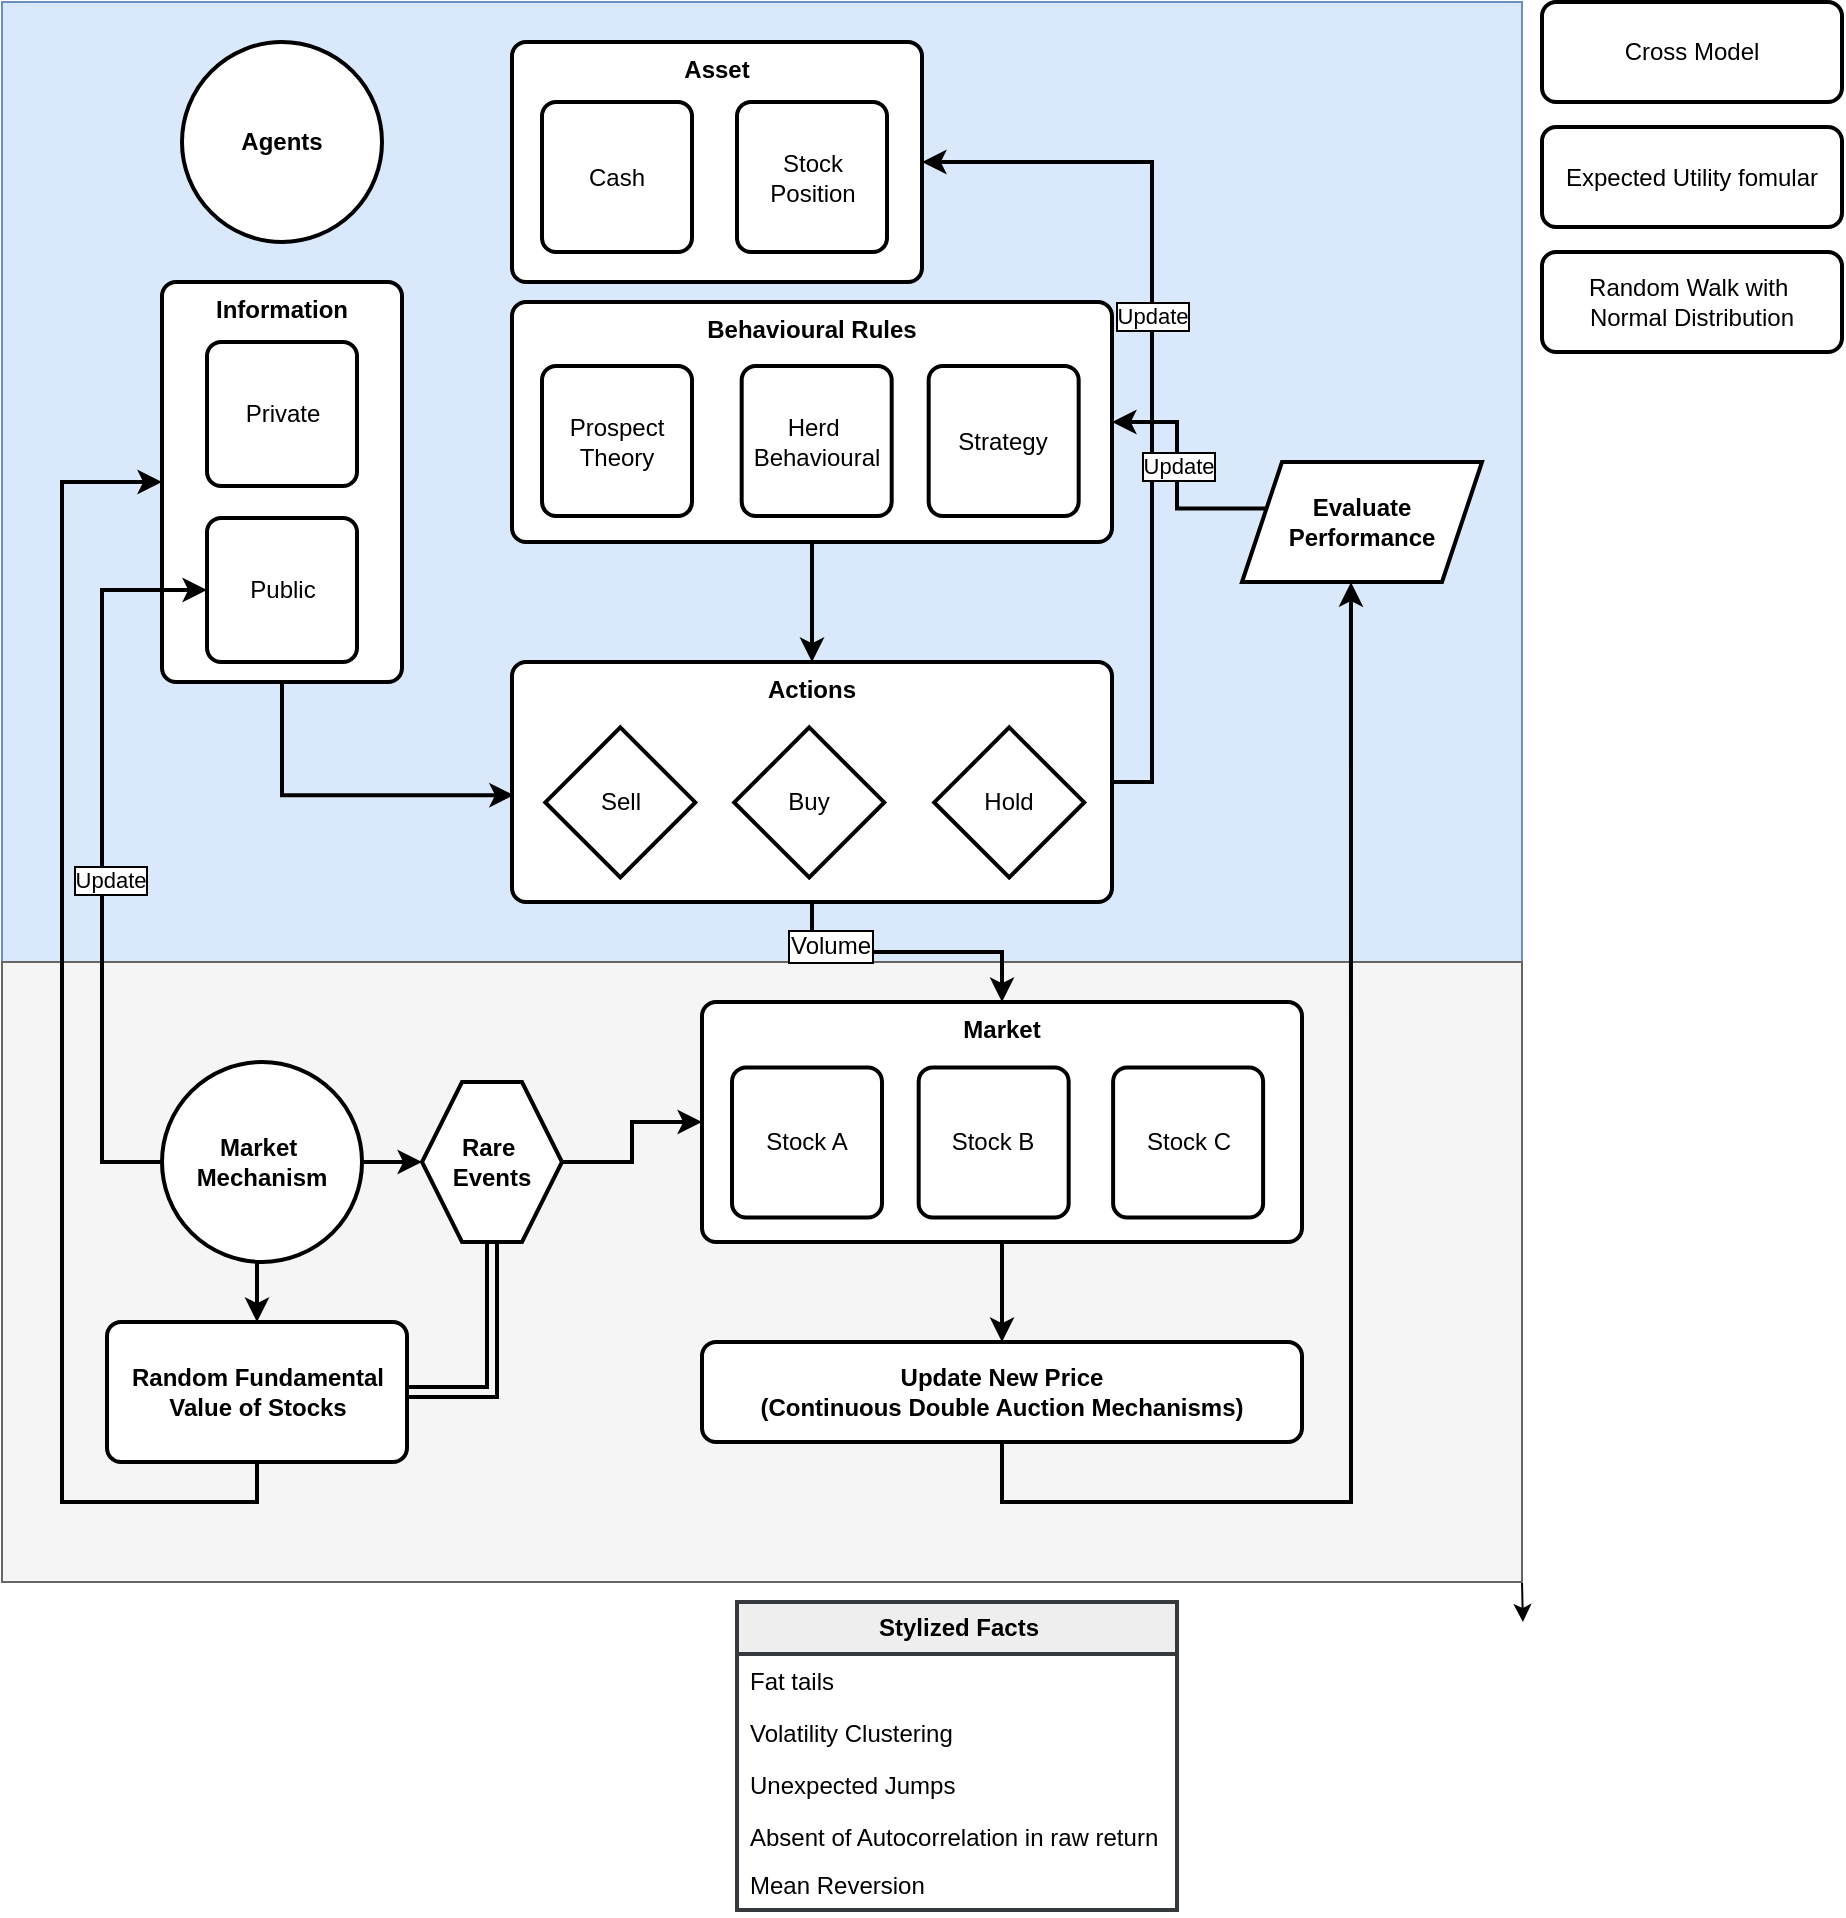 <mxfile version="27.0.3">
  <diagram name="Page-1" id="KlvJ_ZtWi_6_skd0xNUw">
    <mxGraphModel dx="1072" dy="725" grid="1" gridSize="10" guides="1" tooltips="1" connect="1" arrows="1" fold="1" page="1" pageScale="1" pageWidth="3300" pageHeight="4681" math="0" shadow="0">
      <root>
        <mxCell id="0" />
        <mxCell id="1" parent="0" />
        <mxCell id="tXSgrvyaVrMiq4xXwk9L-121" value="" style="rounded=0;whiteSpace=wrap;html=1;fillColor=#dae8fc;strokeColor=#6c8ebf;" parent="1" vertex="1">
          <mxGeometry x="200" y="100" width="760" height="480" as="geometry" />
        </mxCell>
        <mxCell id="tXSgrvyaVrMiq4xXwk9L-144" style="edgeStyle=orthogonalEdgeStyle;rounded=0;orthogonalLoop=1;jettySize=auto;html=1;exitX=1;exitY=0.5;exitDx=0;exitDy=0;entryX=1;entryY=0.5;entryDx=0;entryDy=0;strokeWidth=2;" parent="1" source="tXSgrvyaVrMiq4xXwk9L-54" target="tXSgrvyaVrMiq4xXwk9L-141" edge="1">
          <mxGeometry relative="1" as="geometry" />
        </mxCell>
        <mxCell id="tXSgrvyaVrMiq4xXwk9L-145" value="Update" style="edgeLabel;html=1;align=center;verticalAlign=middle;resizable=0;points=[];textShadow=0;labelBorderColor=default;" parent="tXSgrvyaVrMiq4xXwk9L-144" vertex="1" connectable="0">
          <mxGeometry x="0.14" relative="1" as="geometry">
            <mxPoint as="offset" />
          </mxGeometry>
        </mxCell>
        <mxCell id="qBxu4HNExK4iT8aUCuLx-20" style="edgeStyle=orthogonalEdgeStyle;rounded=0;orthogonalLoop=1;jettySize=auto;html=1;exitX=1;exitY=1;exitDx=0;exitDy=0;" edge="1" parent="1" source="tXSgrvyaVrMiq4xXwk9L-123">
          <mxGeometry relative="1" as="geometry">
            <mxPoint x="960.455" y="910" as="targetPoint" />
          </mxGeometry>
        </mxCell>
        <mxCell id="tXSgrvyaVrMiq4xXwk9L-123" value="" style="rounded=0;whiteSpace=wrap;html=1;fillColor=#f5f5f5;strokeColor=#666666;fontColor=#333333;" parent="1" vertex="1">
          <mxGeometry x="200" y="580" width="760" height="310" as="geometry" />
        </mxCell>
        <mxCell id="tXSgrvyaVrMiq4xXwk9L-52" value="&lt;b&gt;Agents&lt;/b&gt;" style="strokeWidth=2;html=1;shape=mxgraph.flowchart.start_2;whiteSpace=wrap;" parent="1" vertex="1">
          <mxGeometry x="290" y="120" width="100" height="100" as="geometry" />
        </mxCell>
        <mxCell id="tXSgrvyaVrMiq4xXwk9L-81" value="" style="group" parent="1" vertex="1" connectable="0">
          <mxGeometry x="455" y="250" width="300" height="120" as="geometry" />
        </mxCell>
        <mxCell id="tXSgrvyaVrMiq4xXwk9L-53" value="&lt;b&gt;Behavioural Rules&lt;/b&gt;" style="rounded=1;whiteSpace=wrap;html=1;absoluteArcSize=1;arcSize=14;strokeWidth=2;verticalAlign=top;" parent="tXSgrvyaVrMiq4xXwk9L-81" vertex="1">
          <mxGeometry width="300" height="120" as="geometry" />
        </mxCell>
        <mxCell id="tXSgrvyaVrMiq4xXwk9L-49" value="Prospect&lt;div&gt;Theory&lt;/div&gt;" style="rounded=1;whiteSpace=wrap;html=1;absoluteArcSize=1;arcSize=14;strokeWidth=2;" parent="tXSgrvyaVrMiq4xXwk9L-81" vertex="1">
          <mxGeometry x="15.003" y="32" width="75" height="75" as="geometry" />
        </mxCell>
        <mxCell id="tXSgrvyaVrMiq4xXwk9L-50" value="Herd&amp;nbsp;&lt;div&gt;Behavioural&lt;/div&gt;" style="rounded=1;whiteSpace=wrap;html=1;absoluteArcSize=1;arcSize=14;strokeWidth=2;" parent="tXSgrvyaVrMiq4xXwk9L-81" vertex="1">
          <mxGeometry x="114.843" y="32" width="75" height="75" as="geometry" />
        </mxCell>
        <mxCell id="tXSgrvyaVrMiq4xXwk9L-74" value="Strategy" style="rounded=1;whiteSpace=wrap;html=1;absoluteArcSize=1;arcSize=14;strokeWidth=2;" parent="tXSgrvyaVrMiq4xXwk9L-81" vertex="1">
          <mxGeometry x="208.333" y="32" width="75" height="75" as="geometry" />
        </mxCell>
        <mxCell id="tXSgrvyaVrMiq4xXwk9L-77" style="edgeStyle=none;rounded=0;orthogonalLoop=1;jettySize=auto;html=1;exitX=1;exitY=0.5;exitDx=0;exitDy=0;" parent="tXSgrvyaVrMiq4xXwk9L-81" source="tXSgrvyaVrMiq4xXwk9L-53" target="tXSgrvyaVrMiq4xXwk9L-53" edge="1">
          <mxGeometry relative="1" as="geometry" />
        </mxCell>
        <mxCell id="tXSgrvyaVrMiq4xXwk9L-84" value="" style="group" parent="1" vertex="1" connectable="0">
          <mxGeometry x="455" y="430" width="300" height="120" as="geometry" />
        </mxCell>
        <mxCell id="tXSgrvyaVrMiq4xXwk9L-54" value="&lt;b&gt;Actions&lt;/b&gt;" style="rounded=1;whiteSpace=wrap;html=1;absoluteArcSize=1;arcSize=14;strokeWidth=2;verticalAlign=top;" parent="tXSgrvyaVrMiq4xXwk9L-84" vertex="1">
          <mxGeometry width="300" height="120.0" as="geometry" />
        </mxCell>
        <mxCell id="tXSgrvyaVrMiq4xXwk9L-55" value="Hold" style="strokeWidth=2;html=1;shape=mxgraph.flowchart.decision;whiteSpace=wrap;aspect=fixed;" parent="tXSgrvyaVrMiq4xXwk9L-84" vertex="1">
          <mxGeometry x="211.111" y="32.727" width="75" height="75" as="geometry" />
        </mxCell>
        <mxCell id="tXSgrvyaVrMiq4xXwk9L-56" value="Buy" style="strokeWidth=2;html=1;shape=mxgraph.flowchart.decision;whiteSpace=wrap;" parent="tXSgrvyaVrMiq4xXwk9L-84" vertex="1">
          <mxGeometry x="111.111" y="32.727" width="75" height="75" as="geometry" />
        </mxCell>
        <mxCell id="tXSgrvyaVrMiq4xXwk9L-57" value="Sell" style="strokeWidth=2;html=1;shape=mxgraph.flowchart.decision;whiteSpace=wrap;" parent="tXSgrvyaVrMiq4xXwk9L-84" vertex="1">
          <mxGeometry x="16.667" y="32.727" width="75" height="75" as="geometry" />
        </mxCell>
        <mxCell id="tXSgrvyaVrMiq4xXwk9L-82" style="edgeStyle=none;rounded=0;orthogonalLoop=1;jettySize=auto;html=1;exitX=0.5;exitY=1;exitDx=0;exitDy=0;" parent="tXSgrvyaVrMiq4xXwk9L-84" source="tXSgrvyaVrMiq4xXwk9L-54" target="tXSgrvyaVrMiq4xXwk9L-54" edge="1">
          <mxGeometry relative="1" as="geometry" />
        </mxCell>
        <mxCell id="tXSgrvyaVrMiq4xXwk9L-86" value="" style="endArrow=classic;html=1;rounded=0;exitX=0.5;exitY=1;exitDx=0;exitDy=0;entryX=0.5;entryY=0;entryDx=0;entryDy=0;strokeWidth=2;" parent="1" source="tXSgrvyaVrMiq4xXwk9L-53" target="tXSgrvyaVrMiq4xXwk9L-54" edge="1">
          <mxGeometry width="50" height="50" relative="1" as="geometry">
            <mxPoint x="520" y="450" as="sourcePoint" />
            <mxPoint x="570" y="400" as="targetPoint" />
          </mxGeometry>
        </mxCell>
        <mxCell id="tXSgrvyaVrMiq4xXwk9L-111" value="" style="endArrow=classic;html=1;rounded=0;exitX=0.5;exitY=1;exitDx=0;exitDy=0;entryX=0.5;entryY=0;entryDx=0;entryDy=0;strokeWidth=2;edgeStyle=orthogonalEdgeStyle;" parent="1" source="tXSgrvyaVrMiq4xXwk9L-54" target="tXSgrvyaVrMiq4xXwk9L-95" edge="1">
          <mxGeometry width="50" height="50" relative="1" as="geometry">
            <mxPoint x="590" y="590" as="sourcePoint" />
            <mxPoint x="590" y="650" as="targetPoint" />
          </mxGeometry>
        </mxCell>
        <mxCell id="tXSgrvyaVrMiq4xXwk9L-132" value="Volume" style="edgeLabel;html=1;align=center;verticalAlign=middle;resizable=0;points=[];fontSize=12;labelBorderColor=default;" parent="tXSgrvyaVrMiq4xXwk9L-111" vertex="1" connectable="0">
          <mxGeometry x="-0.54" y="3" relative="1" as="geometry">
            <mxPoint as="offset" />
          </mxGeometry>
        </mxCell>
        <mxCell id="tXSgrvyaVrMiq4xXwk9L-129" style="edgeStyle=orthogonalEdgeStyle;rounded=0;orthogonalLoop=1;jettySize=auto;html=1;exitX=0.5;exitY=1;exitDx=0;exitDy=0;entryX=0.454;entryY=1.002;entryDx=0;entryDy=0;strokeWidth=2;entryPerimeter=0;" parent="1" source="tXSgrvyaVrMiq4xXwk9L-113" target="tXSgrvyaVrMiq4xXwk9L-127" edge="1">
          <mxGeometry relative="1" as="geometry">
            <mxPoint x="590" y="850" as="sourcePoint" />
            <mxPoint x="865" y="430" as="targetPoint" />
            <Array as="points">
              <mxPoint x="700" y="850" />
              <mxPoint x="874" y="850" />
            </Array>
          </mxGeometry>
        </mxCell>
        <mxCell id="tXSgrvyaVrMiq4xXwk9L-113" value="&lt;b&gt;Update New Price&lt;/b&gt;&lt;div&gt;&lt;b&gt;(C&lt;/b&gt;&lt;span style=&quot;background-color: transparent;&quot;&gt;&lt;b&gt;ontinuous Double Auction Mechanisms&lt;/b&gt;&lt;/span&gt;&lt;b style=&quot;background-color: transparent; color: light-dark(rgb(0, 0, 0), rgb(255, 255, 255));&quot;&gt;)&lt;/b&gt;&lt;/div&gt;" style="rounded=1;whiteSpace=wrap;html=1;absoluteArcSize=1;arcSize=14;strokeWidth=2;" parent="1" vertex="1">
          <mxGeometry x="550" y="770" width="300" height="50" as="geometry" />
        </mxCell>
        <mxCell id="tXSgrvyaVrMiq4xXwk9L-114" value="&lt;b&gt;Information&lt;/b&gt;" style="rounded=1;whiteSpace=wrap;html=1;absoluteArcSize=1;arcSize=14;strokeWidth=2;verticalAlign=top;" parent="1" vertex="1">
          <mxGeometry x="280" y="240" width="120" height="200" as="geometry" />
        </mxCell>
        <mxCell id="tXSgrvyaVrMiq4xXwk9L-115" value="Private" style="rounded=1;whiteSpace=wrap;html=1;absoluteArcSize=1;arcSize=14;strokeWidth=2;aspect=fixed;" parent="1" vertex="1">
          <mxGeometry x="302.503" y="270" width="75" height="72" as="geometry" />
        </mxCell>
        <mxCell id="tXSgrvyaVrMiq4xXwk9L-116" value="Public" style="rounded=1;whiteSpace=wrap;html=1;absoluteArcSize=1;arcSize=14;strokeWidth=2;aspect=fixed;" parent="1" vertex="1">
          <mxGeometry x="302.503" y="358" width="75" height="72" as="geometry" />
        </mxCell>
        <mxCell id="tXSgrvyaVrMiq4xXwk9L-117" value="" style="endArrow=classic;html=1;rounded=0;exitX=0.5;exitY=1;exitDx=0;exitDy=0;entryX=0.003;entryY=0.555;entryDx=0;entryDy=0;strokeWidth=2;entryPerimeter=0;edgeStyle=orthogonalEdgeStyle;" parent="1" source="tXSgrvyaVrMiq4xXwk9L-114" target="tXSgrvyaVrMiq4xXwk9L-54" edge="1">
          <mxGeometry width="50" height="50" relative="1" as="geometry">
            <mxPoint x="370" y="500" as="sourcePoint" />
            <mxPoint x="370" y="560" as="targetPoint" />
          </mxGeometry>
        </mxCell>
        <mxCell id="tXSgrvyaVrMiq4xXwk9L-119" style="edgeStyle=orthogonalEdgeStyle;rounded=0;orthogonalLoop=1;jettySize=auto;html=1;exitX=0;exitY=0.5;exitDx=0;exitDy=0;exitPerimeter=0;strokeWidth=2;fontSize=12;" parent="1" source="tXSgrvyaVrMiq4xXwk9L-118" target="tXSgrvyaVrMiq4xXwk9L-116" edge="1">
          <mxGeometry relative="1" as="geometry">
            <Array as="points">
              <mxPoint x="250" y="680" />
              <mxPoint x="250" y="394" />
            </Array>
          </mxGeometry>
        </mxCell>
        <mxCell id="tXSgrvyaVrMiq4xXwk9L-120" value="Update" style="edgeLabel;html=1;align=center;verticalAlign=middle;resizable=0;points=[];labelBorderColor=default;" parent="tXSgrvyaVrMiq4xXwk9L-119" vertex="1" connectable="0">
          <mxGeometry x="-0.069" y="-4" relative="1" as="geometry">
            <mxPoint as="offset" />
          </mxGeometry>
        </mxCell>
        <mxCell id="tXSgrvyaVrMiq4xXwk9L-150" style="edgeStyle=orthogonalEdgeStyle;rounded=0;orthogonalLoop=1;jettySize=auto;html=1;exitX=0.5;exitY=1;exitDx=0;exitDy=0;exitPerimeter=0;entryX=0.5;entryY=0;entryDx=0;entryDy=0;strokeWidth=2;" parent="1" source="tXSgrvyaVrMiq4xXwk9L-118" target="tXSgrvyaVrMiq4xXwk9L-149" edge="1">
          <mxGeometry relative="1" as="geometry" />
        </mxCell>
        <mxCell id="tXSgrvyaVrMiq4xXwk9L-157" value="" style="edgeStyle=orthogonalEdgeStyle;rounded=0;orthogonalLoop=1;jettySize=auto;html=1;strokeWidth=2;" parent="1" source="tXSgrvyaVrMiq4xXwk9L-118" target="tXSgrvyaVrMiq4xXwk9L-156" edge="1">
          <mxGeometry relative="1" as="geometry">
            <Array as="points">
              <mxPoint x="400" y="680" />
              <mxPoint x="400" y="680" />
            </Array>
          </mxGeometry>
        </mxCell>
        <mxCell id="tXSgrvyaVrMiq4xXwk9L-118" value="&lt;b&gt;Market&amp;nbsp;&lt;/b&gt;&lt;div&gt;&lt;b&gt;Mechanism&lt;/b&gt;&lt;/div&gt;" style="strokeWidth=2;html=1;shape=mxgraph.flowchart.start_2;whiteSpace=wrap;" parent="1" vertex="1">
          <mxGeometry x="280" y="630" width="100" height="100" as="geometry" />
        </mxCell>
        <mxCell id="tXSgrvyaVrMiq4xXwk9L-124" value="" style="endArrow=classic;html=1;rounded=0;exitX=0.5;exitY=1;exitDx=0;exitDy=0;strokeWidth=2;" parent="1" source="tXSgrvyaVrMiq4xXwk9L-95" target="tXSgrvyaVrMiq4xXwk9L-113" edge="1">
          <mxGeometry width="50" height="50" relative="1" as="geometry">
            <mxPoint x="540" y="800" as="sourcePoint" />
            <mxPoint x="540" y="850" as="targetPoint" />
          </mxGeometry>
        </mxCell>
        <mxCell id="tXSgrvyaVrMiq4xXwk9L-127" value="&lt;b&gt;Evaluate Performance&lt;/b&gt;" style="shape=parallelogram;perimeter=parallelogramPerimeter;whiteSpace=wrap;html=1;fixedSize=1;strokeWidth=2;" parent="1" vertex="1">
          <mxGeometry x="820" y="330" width="120" height="60" as="geometry" />
        </mxCell>
        <mxCell id="tXSgrvyaVrMiq4xXwk9L-128" value="" style="endArrow=classic;html=1;rounded=0;exitX=0.101;exitY=0.388;exitDx=0;exitDy=0;entryX=1;entryY=0.5;entryDx=0;entryDy=0;strokeWidth=2;exitPerimeter=0;edgeStyle=orthogonalEdgeStyle;" parent="1" source="tXSgrvyaVrMiq4xXwk9L-127" target="tXSgrvyaVrMiq4xXwk9L-53" edge="1">
          <mxGeometry width="50" height="50" relative="1" as="geometry">
            <mxPoint x="770" y="380" as="sourcePoint" />
            <mxPoint x="770" y="440" as="targetPoint" />
          </mxGeometry>
        </mxCell>
        <mxCell id="tXSgrvyaVrMiq4xXwk9L-130" value="Update" style="edgeLabel;html=1;align=center;verticalAlign=middle;resizable=0;points=[];labelBorderColor=default;" parent="tXSgrvyaVrMiq4xXwk9L-128" vertex="1" connectable="0">
          <mxGeometry x="0.102" relative="1" as="geometry">
            <mxPoint as="offset" />
          </mxGeometry>
        </mxCell>
        <mxCell id="tXSgrvyaVrMiq4xXwk9L-141" value="&lt;b&gt;Asset&lt;/b&gt;" style="rounded=1;whiteSpace=wrap;html=1;absoluteArcSize=1;arcSize=14;strokeWidth=2;verticalAlign=top;" parent="1" vertex="1">
          <mxGeometry x="455" y="120" width="205" height="120" as="geometry" />
        </mxCell>
        <mxCell id="tXSgrvyaVrMiq4xXwk9L-142" value="Cash" style="rounded=1;whiteSpace=wrap;html=1;absoluteArcSize=1;arcSize=14;strokeWidth=2;aspect=fixed;" parent="1" vertex="1">
          <mxGeometry x="470" y="150" width="75" height="75" as="geometry" />
        </mxCell>
        <mxCell id="tXSgrvyaVrMiq4xXwk9L-143" value="Stock Position" style="rounded=1;whiteSpace=wrap;html=1;absoluteArcSize=1;arcSize=14;strokeWidth=2;aspect=fixed;" parent="1" vertex="1">
          <mxGeometry x="567.5" y="150" width="75" height="75" as="geometry" />
        </mxCell>
        <mxCell id="tXSgrvyaVrMiq4xXwk9L-153" style="edgeStyle=orthogonalEdgeStyle;rounded=0;orthogonalLoop=1;jettySize=auto;html=1;exitX=0.5;exitY=1;exitDx=0;exitDy=0;entryX=0;entryY=0.5;entryDx=0;entryDy=0;strokeWidth=2;" parent="1" source="tXSgrvyaVrMiq4xXwk9L-149" target="tXSgrvyaVrMiq4xXwk9L-114" edge="1">
          <mxGeometry relative="1" as="geometry">
            <Array as="points">
              <mxPoint x="328" y="850" />
              <mxPoint x="230" y="850" />
              <mxPoint x="230" y="340" />
            </Array>
          </mxGeometry>
        </mxCell>
        <mxCell id="tXSgrvyaVrMiq4xXwk9L-149" value="&lt;b&gt;Random Fundamental Value of Stocks&lt;/b&gt;" style="rounded=1;whiteSpace=wrap;html=1;absoluteArcSize=1;arcSize=14;strokeWidth=2;" parent="1" vertex="1">
          <mxGeometry x="252.5" y="760" width="150" height="70" as="geometry" />
        </mxCell>
        <mxCell id="tXSgrvyaVrMiq4xXwk9L-155" value="" style="group" parent="1" vertex="1" connectable="0">
          <mxGeometry x="550" y="600" width="300" height="120.0" as="geometry" />
        </mxCell>
        <mxCell id="tXSgrvyaVrMiq4xXwk9L-95" value="&lt;b&gt;Market&lt;/b&gt;" style="rounded=1;whiteSpace=wrap;html=1;absoluteArcSize=1;arcSize=14;strokeWidth=2;verticalAlign=top;" parent="tXSgrvyaVrMiq4xXwk9L-155" vertex="1">
          <mxGeometry width="300" height="120.0" as="geometry" />
        </mxCell>
        <mxCell id="tXSgrvyaVrMiq4xXwk9L-100" value="Stock A" style="rounded=1;whiteSpace=wrap;html=1;absoluteArcSize=1;arcSize=14;strokeWidth=2;" parent="tXSgrvyaVrMiq4xXwk9L-155" vertex="1">
          <mxGeometry x="15" y="32.73" width="75" height="75" as="geometry" />
        </mxCell>
        <mxCell id="tXSgrvyaVrMiq4xXwk9L-109" value="&lt;div&gt;Stock B&lt;/div&gt;" style="rounded=1;whiteSpace=wrap;html=1;absoluteArcSize=1;arcSize=14;strokeWidth=2;" parent="tXSgrvyaVrMiq4xXwk9L-155" vertex="1">
          <mxGeometry x="108.333" y="32.731" width="75" height="75" as="geometry" />
        </mxCell>
        <mxCell id="tXSgrvyaVrMiq4xXwk9L-110" value="Stock C" style="rounded=1;whiteSpace=wrap;html=1;absoluteArcSize=1;arcSize=14;strokeWidth=2;" parent="tXSgrvyaVrMiq4xXwk9L-155" vertex="1">
          <mxGeometry x="205.556" y="32.731" width="75" height="75" as="geometry" />
        </mxCell>
        <mxCell id="tXSgrvyaVrMiq4xXwk9L-99" style="edgeStyle=none;rounded=0;orthogonalLoop=1;jettySize=auto;html=1;exitX=0.5;exitY=1;exitDx=0;exitDy=0;" parent="tXSgrvyaVrMiq4xXwk9L-155" source="tXSgrvyaVrMiq4xXwk9L-95" target="tXSgrvyaVrMiq4xXwk9L-95" edge="1">
          <mxGeometry relative="1" as="geometry" />
        </mxCell>
        <mxCell id="tXSgrvyaVrMiq4xXwk9L-158" style="edgeStyle=orthogonalEdgeStyle;rounded=0;orthogonalLoop=1;jettySize=auto;html=1;exitX=1;exitY=0.5;exitDx=0;exitDy=0;entryX=0;entryY=0.5;entryDx=0;entryDy=0;textShadow=0;strokeWidth=2;" parent="1" source="tXSgrvyaVrMiq4xXwk9L-156" target="tXSgrvyaVrMiq4xXwk9L-95" edge="1">
          <mxGeometry relative="1" as="geometry" />
        </mxCell>
        <mxCell id="tXSgrvyaVrMiq4xXwk9L-159" style="edgeStyle=orthogonalEdgeStyle;rounded=0;orthogonalLoop=1;jettySize=auto;html=1;exitX=0.5;exitY=1;exitDx=0;exitDy=0;entryX=1;entryY=0.5;entryDx=0;entryDy=0;shape=link;strokeWidth=2;" parent="1" source="tXSgrvyaVrMiq4xXwk9L-156" target="tXSgrvyaVrMiq4xXwk9L-149" edge="1">
          <mxGeometry relative="1" as="geometry" />
        </mxCell>
        <mxCell id="tXSgrvyaVrMiq4xXwk9L-156" value="&lt;b&gt;Rare&amp;nbsp;&lt;/b&gt;&lt;div&gt;&lt;b&gt;Events&lt;/b&gt;&lt;/div&gt;" style="shape=hexagon;perimeter=hexagonPerimeter2;whiteSpace=wrap;html=1;fixedSize=1;strokeWidth=2;" parent="1" vertex="1">
          <mxGeometry x="410" y="640" width="70" height="80" as="geometry" />
        </mxCell>
        <mxCell id="tXSgrvyaVrMiq4xXwk9L-160" value="Cross Model" style="rounded=1;whiteSpace=wrap;html=1;absoluteArcSize=1;arcSize=14;strokeWidth=2;" parent="1" vertex="1">
          <mxGeometry x="970" y="100" width="150" height="50" as="geometry" />
        </mxCell>
        <mxCell id="evkwPoprcPB2h4_Xcdbl-1" value="Expected Utility fomular" style="rounded=1;whiteSpace=wrap;html=1;absoluteArcSize=1;arcSize=14;strokeWidth=2;" parent="1" vertex="1">
          <mxGeometry x="970" y="162.5" width="150" height="50" as="geometry" />
        </mxCell>
        <mxCell id="evkwPoprcPB2h4_Xcdbl-3" value="Random Walk with&amp;nbsp;&lt;div&gt;Normal Distribution&lt;/div&gt;" style="rounded=1;whiteSpace=wrap;html=1;absoluteArcSize=1;arcSize=14;strokeWidth=2;" parent="1" vertex="1">
          <mxGeometry x="970" y="225" width="150" height="50" as="geometry" />
        </mxCell>
        <mxCell id="qBxu4HNExK4iT8aUCuLx-23" value="&lt;b&gt;Stylized Facts&lt;/b&gt;" style="swimlane;fontStyle=0;childLayout=stackLayout;horizontal=1;startSize=26;fillColor=#eeeeee;horizontalStack=0;resizeParent=1;resizeParentMax=0;resizeLast=0;collapsible=1;marginBottom=0;html=1;labelPadding=0;strokeWidth=2;strokeColor=#36393d;" vertex="1" parent="1">
          <mxGeometry x="567.5" y="900" width="220" height="154" as="geometry">
            <mxRectangle x="620" y="970" width="120" height="30" as="alternateBounds" />
          </mxGeometry>
        </mxCell>
        <mxCell id="qBxu4HNExK4iT8aUCuLx-25" value="Fat tails" style="text;strokeColor=none;fillColor=none;align=left;verticalAlign=top;spacingLeft=4;spacingRight=4;overflow=hidden;rotatable=0;points=[[0,0.5],[1,0.5]];portConstraint=eastwest;whiteSpace=wrap;html=1;" vertex="1" parent="qBxu4HNExK4iT8aUCuLx-23">
          <mxGeometry y="26" width="220" height="26" as="geometry" />
        </mxCell>
        <mxCell id="qBxu4HNExK4iT8aUCuLx-24" value="Volatility Clustering" style="text;strokeColor=none;fillColor=none;align=left;verticalAlign=top;spacingLeft=4;spacingRight=4;overflow=hidden;rotatable=0;points=[[0,0.5],[1,0.5]];portConstraint=eastwest;whiteSpace=wrap;html=1;" vertex="1" parent="qBxu4HNExK4iT8aUCuLx-23">
          <mxGeometry y="52" width="220" height="26" as="geometry" />
        </mxCell>
        <mxCell id="qBxu4HNExK4iT8aUCuLx-26" value="Unexpected Jumps" style="text;strokeColor=none;fillColor=none;align=left;verticalAlign=top;spacingLeft=4;spacingRight=4;overflow=hidden;rotatable=0;points=[[0,0.5],[1,0.5]];portConstraint=eastwest;whiteSpace=wrap;html=1;" vertex="1" parent="qBxu4HNExK4iT8aUCuLx-23">
          <mxGeometry y="78" width="220" height="26" as="geometry" />
        </mxCell>
        <mxCell id="qBxu4HNExK4iT8aUCuLx-28" value="Absent of Autocorrelation in raw return" style="text;strokeColor=none;fillColor=none;align=left;verticalAlign=top;spacingLeft=4;spacingRight=4;overflow=hidden;rotatable=0;points=[[0,0.5],[1,0.5]];portConstraint=eastwest;whiteSpace=wrap;html=1;" vertex="1" parent="qBxu4HNExK4iT8aUCuLx-23">
          <mxGeometry y="104" width="220" height="24" as="geometry" />
        </mxCell>
        <mxCell id="qBxu4HNExK4iT8aUCuLx-27" value="Mean Reversion" style="text;strokeColor=none;fillColor=none;align=left;verticalAlign=top;spacingLeft=4;spacingRight=4;overflow=hidden;rotatable=0;points=[[0,0.5],[1,0.5]];portConstraint=eastwest;whiteSpace=wrap;html=1;" vertex="1" parent="qBxu4HNExK4iT8aUCuLx-23">
          <mxGeometry y="128" width="220" height="26" as="geometry" />
        </mxCell>
      </root>
    </mxGraphModel>
  </diagram>
</mxfile>
